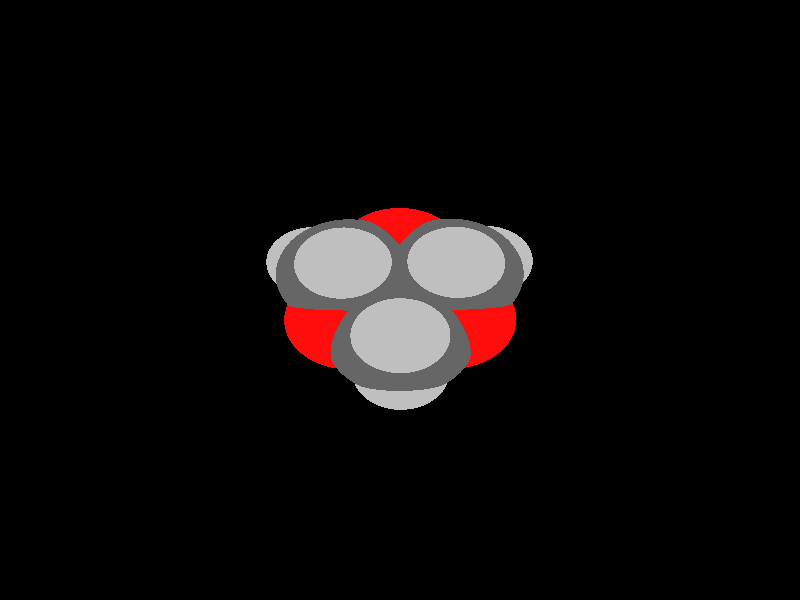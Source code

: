 global_settings {
	ambient_light rgb <0.200000002980232, 0.200000002980232, 0.200000002980232>
	max_trace_level 15
}

background { color rgb <0,0,0> }

camera {
	perspective
	location <-0.0398362750367897, -5.18681343955709, 24.9316440692024>
	angle 40
	up <0.00880636746097385, 0.979529111046382, 0.20110984188952>
	right <0.999959588721596, -0.00899004581395201, 0> * 1
	direction <0.00180798669222343, 0.20110171478371, -0.979568696669699> }

light_source {
	<19.0706736370638, 11.3186873473085, 26.563599883441>
	color rgb <1, 1, 1>
	fade_distance 47.4203679157714
	fade_power 0
	spotlight
	area_light <20, 0, 0>, <0, 0, 20>, 20, 20
	circular
	orient
	point_at <-19.0706736370638, -11.3186873473085, -26.563599883441>
}

light_source {
	<-18.7997866610744, 18.8119743541043, -8.27503111269635>
	color rgb <0.300000011920929, 0.300000011920929, 0.300000011920929> shadowless
	fade_distance 47.4203679157714
	fade_power 0
	parallel
	point_at <18.7997866610744, -18.8119743541043, 8.27503111269635>
}

#default {
	finish {ambient 0.5 diffuse 1 specular 0.2 roughness .01 metallic 1}
}

union {
cylinder {
	<0.00490851334129027, -1.31005391300243, 0.213583346009873>, 	<-0.602281936320625, -0.967799319517016, -0.01947591339437>, 0.075
	pigment { rgbt <0.400000005960464, 0.400000005960464, 0.400000005960464, 0> }
}
cylinder {
	<-0.602281936320625, -0.967799319517016, -0.01947591339437>, 	<-1.16485876176661, -0.650692054729605, -0.235411026289238>, 0.075
	pigment { rgbt <1, 0.0500000007450581, 0.0500000007450581, 0> }
}
cylinder {
	<0.00490851334129027, -1.31005391300243, 0.213583346009873>, 	<0.61340955928394, -0.968709375276671, -0.0173829956245114>, 0.075
	pigment { rgbt <0.400000005960464, 0.400000005960464, 0.400000005960464, 0> }
}
cylinder {
	<0.61340955928394, -0.968709375276671, -0.0173829956245114>, 	<1.1772006842886, -0.652445299443454, -0.231378968937157>, 0.075
	pigment { rgbt <1, 0.0500000007450581, 0.0500000007450581, 0> }
}
cylinder {
	<-1.16485876176661, -0.650692054729605, -0.235411026289238>, 	<-1.15665660648223, -0.00595022065132615, -0.0165084104796382>, 0.075
	pigment { rgbt <1, 0.0500000007450581, 0.0500000007450581, 0> }
}
cylinder {
	<-1.15665660648223, -0.00595022065132615, -0.0165084104796382>, 	<-1.14780400158513, 0.68992111070512, 0.219753681802>, 0.075
	pigment { rgbt <0.400000005960464, 0.400000005960464, 0.400000005960464, 0> }
}
cylinder {
	<-1.14780400158513, 0.68992111070512, 0.219753681802>, 	<-0.548030127691664, 1.04640714289546, -0.0111663521220671>, 0.075
	pigment { rgbt <0.400000005960464, 0.400000005960464, 0.400000005960464, 0> }
}
cylinder {
	<-0.548030127691664, 1.04640714289546, -0.0111663521220671>, 	<0.00767505804398684, 1.37670018391192, -0.22511941998219>, 0.075
	pigment { rgbt <1, 0.0500000007450581, 0.0500000007450581, 0> }
}
cylinder {
	<-1.14780400158513, 0.68992111070512, 0.219753681802>, 	<-1.68324861590745, 1.00087187663384, -0.0321275236765416>, 0.075
	pigment { rgbt <0.400000005960464, 0.400000005960464, 0.400000005960464, 0> }
}
cylinder {
	<-1.68324861590745, 1.00087187663384, -0.0321275236765416>, 	<-2.02404654369404, 1.19878473977149, -0.192443998208866>, 0.075
	pigment { rgbt <0.75, 0.75, 0.75, 0> }
}
cylinder {
	<-1.14780400158513, 0.68992111070512, 0.219753681802>, 	<-1.1960591358033, 0.714437925712984, 0.887839252442855>, 0.075
	pigment { rgbt <0.400000005960464, 0.400000005960464, 0.400000005960464, 0> }
}
cylinder {
	<-1.1960591358033, 0.714437925712984, 0.887839252442855>, 	<-1.2268199495944, 0.730066463347921, 1.31371840847391>, 0.075
	pigment { rgbt <0.75, 0.75, 0.75, 0> }
}
cylinder {
	<0.00767505804398684, 1.37670018391192, -0.22511941998219>, 	<0.562145145092786, 1.04557607562846, -0.00925508961427086>, 0.075
	pigment { rgbt <1, 0.0500000007450581, 0.0500000007450581, 0> }
}
cylinder {
	<0.562145145092786, 1.04557607562846, -0.00925508961427086>, 	<1.1605859741577, 0.68819307064212, 0.223727774291878>, 0.075
	pigment { rgbt <0.400000005960464, 0.400000005960464, 0.400000005960464, 0> }
}
cylinder {
	<1.1605859741577, 0.68819307064212, 0.223727774291878>, 	<1.16921016251941, -0.0076913436784623, -0.0125042302009289>, 0.075
	pigment { rgbt <0.400000005960464, 0.400000005960464, 0.400000005960464, 0> }
}
cylinder {
	<1.16921016251941, -0.0076913436784623, -0.0125042302009289>, 	<1.1772006842886, -0.652445299443454, -0.231378968937157>, 0.075
	pigment { rgbt <1, 0.0500000007450581, 0.0500000007450581, 0> }
}
cylinder {
	<1.1605859741577, 0.68819307064212, 0.223727774291878>, 	<1.69735963008768, 0.998341183584971, -0.0263075149157014>, 0.075
	pigment { rgbt <0.400000005960464, 0.400000005960464, 0.400000005960464, 0> }
}
cylinder {
	<1.69735963008768, 0.998341183584971, -0.0263075149157014>, 	<2.03900346165908, 1.19574317693886, -0.185449107073275>, 0.075
	pigment { rgbt <0.75, 0.75, 0.75, 0> }
}
cylinder {
	<1.1605859741577, 0.68819307064212, 0.223727774291878>, 	<1.2065771484615, 0.712639333687352, 0.891975598085181>, 0.075
	pigment { rgbt <0.400000005960464, 0.400000005960464, 0.400000005960464, 0> }
}
cylinder {
	<1.2065771484615, 0.712639333687352, 0.891975598085181>, 	<1.23589477386477, 0.728222897127932, 1.31795818433339>, 0.075
	pigment { rgbt <0.75, 0.75, 0.75, 0> }
}
cylinder {
	<0.00490851334129027, -1.31005391300243, 0.213583346009873>, 	<0.00488444495556178, -1.92806613188472, -0.0411642869100271>, 0.075
	pigment { rgbt <0.400000005960464, 0.400000005960464, 0.400000005960464, 0> }
}
cylinder {
	<0.00488444495556178, -1.92806613188472, -0.0411642869100271>, 	<0.00486912599299454, -2.32141640281482, -0.203305175659884>, 0.075
	pigment { rgbt <0.75, 0.75, 0.75, 0> }
}
cylinder {
	<0.00490851334129027, -1.31005391300243, 0.213583346009873>, 	<0.00371600681659101, -1.36719240740376, 0.881416954688215>, 0.075
	pigment { rgbt <0.400000005960464, 0.400000005960464, 0.400000005960464, 0> }
}
cylinder {
	<0.00371600681659101, -1.36719240740376, 0.881416954688215>, 	<0.00295582923826043, -1.40361602555916, 1.30713549362946>, 0.075
	pigment { rgbt <0.75, 0.75, 0.75, 0> }
}
sphere {
	<0.00490851334129027, -1.31005391300243, 0.213583346009873>, 0.4104
	pigment { rgbt <0.400000005960464, 0.400000005960464, 0.400000005960464,0> }
}
sphere {
	<-1.16485876176661, -0.650692054729605, -0.235411026289238>, 0.3564
	pigment { rgbt <1, 0.0500000007450581, 0.0500000007450581,0> }
}
sphere {
	<-1.14780400158513, 0.68992111070512, 0.219753681802>, 0.4104
	pigment { rgbt <0.400000005960464, 0.400000005960464, 0.400000005960464,0> }
}
sphere {
	<0.00767505804398684, 1.37670018391192, -0.22511941998219>, 0.3564
	pigment { rgbt <1, 0.0500000007450581, 0.0500000007450581,0> }
}
sphere {
	<1.1605859741577, 0.68819307064212, 0.223727774291878>, 0.4104
	pigment { rgbt <0.400000005960464, 0.400000005960464, 0.400000005960464,0> }
}
sphere {
	<1.1772006842886, -0.652445299443454, -0.231378968937157>, 0.3564
	pigment { rgbt <1, 0.0500000007450581, 0.0500000007450581,0> }
}
sphere {
	<-2.02404654369404, 1.19878473977149, -0.192443998208866>, 0.1674
	pigment { rgbt <0.75, 0.75, 0.75,0> }
}
sphere {
	<-1.2268199495944, 0.730066463347921, 1.31371840847391>, 0.1674
	pigment { rgbt <0.75, 0.75, 0.75,0> }
}
sphere {
	<2.03900346165908, 1.19574317693886, -0.185449107073275>, 0.1674
	pigment { rgbt <0.75, 0.75, 0.75,0> }
}
sphere {
	<1.23589477386477, 0.728222897127932, 1.31795818433339>, 0.1674
	pigment { rgbt <0.75, 0.75, 0.75,0> }
}
sphere {
	<0.00486912599299454, -2.32141640281482, -0.203305175659884>, 0.1674
	pigment { rgbt <0.75, 0.75, 0.75,0> }
}
sphere {
	<0.00295582923826043, -1.40361602555916, 1.30713549362946>, 0.1674
	pigment { rgbt <0.75, 0.75, 0.75,0> }
}
}
merge {
}
union {
}
merge {
sphere {
	<0.00490851334129027, -1.31005391300243, 0.213583346009873>, 1.69983
	pigment { rgbt <0, 0, 0,0> }
}
sphere {
	<-1.16485876176661, -0.650692054729605, -0.235411026289238>, 1.519848
	pigment { rgbt <0, 0, 0,0> }
}
sphere {
	<-1.14780400158513, 0.68992111070512, 0.219753681802>, 1.69983
	pigment { rgbt <0, 0, 0,0> }
}
sphere {
	<0.00767505804398684, 1.37670018391192, -0.22511941998219>, 1.519848
	pigment { rgbt <0, 0, 0,0> }
}
sphere {
	<1.1605859741577, 0.68819307064212, 0.223727774291878>, 1.69983
	pigment { rgbt <0, 0, 0,0> }
}
sphere {
	<1.1772006842886, -0.652445299443454, -0.231378968937157>, 1.519848
	pigment { rgbt <0, 0, 0,0> }
}
sphere {
	<-2.02404654369404, 1.19878473977149, -0.192443998208866>, 1.09989
	pigment { rgbt <0, 0, 0,0> }
}
sphere {
	<-1.2268199495944, 0.730066463347921, 1.31371840847391>, 1.09989
	pigment { rgbt <0, 0, 0,0> }
}
sphere {
	<2.03900346165908, 1.19574317693886, -0.185449107073275>, 1.09989
	pigment { rgbt <0, 0, 0,0> }
}
sphere {
	<1.23589477386477, 0.728222897127932, 1.31795818433339>, 1.09989
	pigment { rgbt <0, 0, 0,0> }
}
sphere {
	<0.00486912599299454, -2.32141640281482, -0.203305175659884>, 1.09989
	pigment { rgbt <0, 0, 0,0> }
}
sphere {
	<0.00295582923826043, -1.40361602555916, 1.30713549362946>, 1.09989
	pigment { rgbt <0, 0, 0,0> }
}
sphere {
	<0.00490851334129027, -1.31005391300243, 0.213583346009873>, 1.7
	pigment { rgbt <0.400000005960464, 0.400000005960464, 0.400000005960464,0.350000023841858> }
}
sphere {
	<-1.16485876176661, -0.650692054729605, -0.235411026289238>, 1.52
	pigment { rgbt <1, 0.0500000007450581, 0.0500000007450581,0.350000023841858> }
}
sphere {
	<-1.14780400158513, 0.68992111070512, 0.219753681802>, 1.7
	pigment { rgbt <0.400000005960464, 0.400000005960464, 0.400000005960464,0.350000023841858> }
}
sphere {
	<0.00767505804398684, 1.37670018391192, -0.22511941998219>, 1.52
	pigment { rgbt <1, 0.0500000007450581, 0.0500000007450581,0.350000023841858> }
}
sphere {
	<1.1605859741577, 0.68819307064212, 0.223727774291878>, 1.7
	pigment { rgbt <0.400000005960464, 0.400000005960464, 0.400000005960464,0.350000023841858> }
}
sphere {
	<1.1772006842886, -0.652445299443454, -0.231378968937157>, 1.52
	pigment { rgbt <1, 0.0500000007450581, 0.0500000007450581,0.350000023841858> }
}
sphere {
	<-2.02404654369404, 1.19878473977149, -0.192443998208866>, 1.1
	pigment { rgbt <0.75, 0.75, 0.75,0.350000023841858> }
}
sphere {
	<-1.2268199495944, 0.730066463347921, 1.31371840847391>, 1.1
	pigment { rgbt <0.75, 0.75, 0.75,0.350000023841858> }
}
sphere {
	<2.03900346165908, 1.19574317693886, -0.185449107073275>, 1.1
	pigment { rgbt <0.75, 0.75, 0.75,0.350000023841858> }
}
sphere {
	<1.23589477386477, 0.728222897127932, 1.31795818433339>, 1.1
	pigment { rgbt <0.75, 0.75, 0.75,0.350000023841858> }
}
sphere {
	<0.00486912599299454, -2.32141640281482, -0.203305175659884>, 1.1
	pigment { rgbt <0.75, 0.75, 0.75,0.350000023841858> }
}
sphere {
	<0.00295582923826043, -1.40361602555916, 1.30713549362946>, 1.1
	pigment { rgbt <0.75, 0.75, 0.75,0.350000023841858> }
}
}
